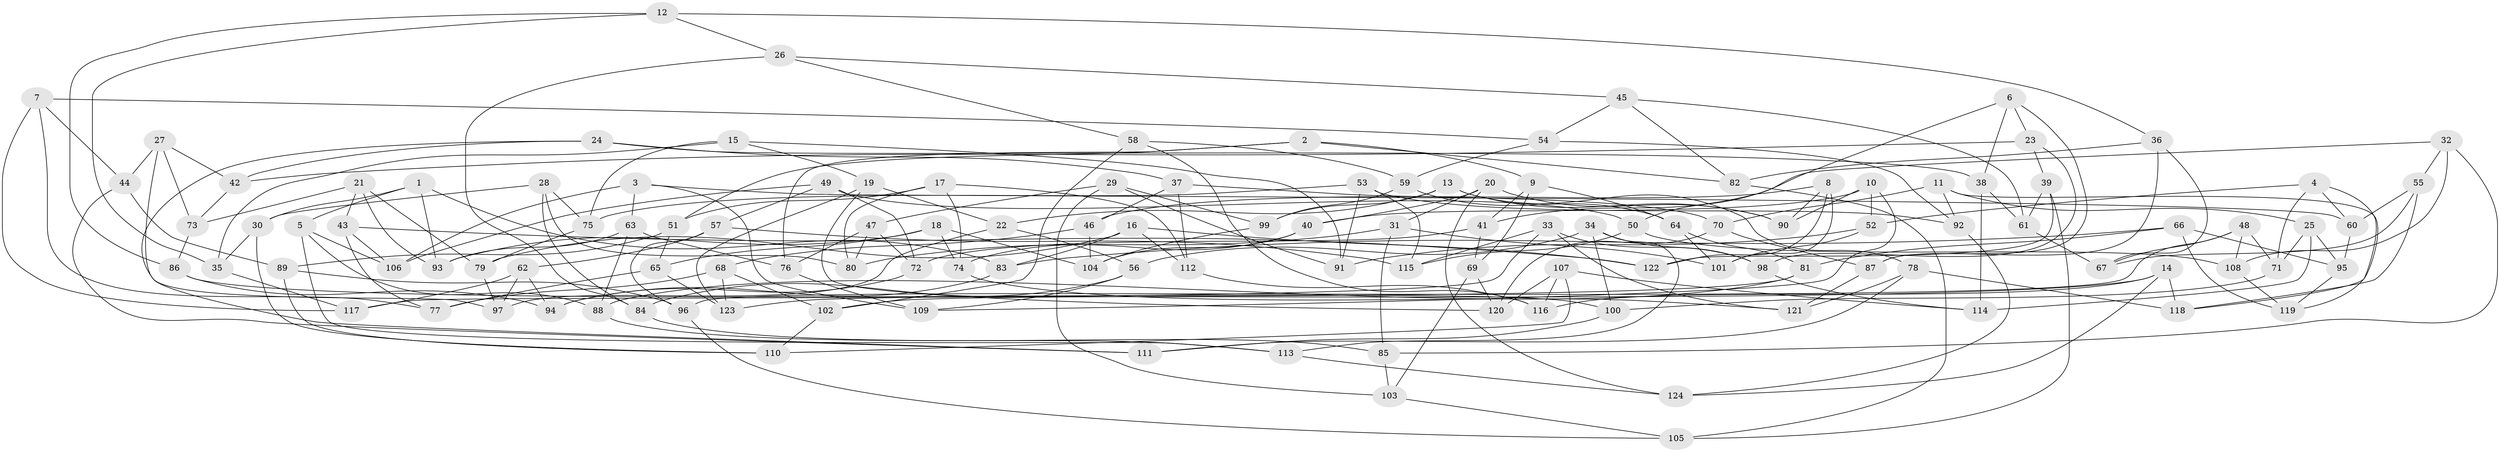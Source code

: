 // coarse degree distribution, {6: 0.5657894736842105, 5: 0.06578947368421052, 4: 0.35526315789473684, 3: 0.013157894736842105}
// Generated by graph-tools (version 1.1) at 2025/42/03/06/25 10:42:23]
// undirected, 124 vertices, 248 edges
graph export_dot {
graph [start="1"]
  node [color=gray90,style=filled];
  1;
  2;
  3;
  4;
  5;
  6;
  7;
  8;
  9;
  10;
  11;
  12;
  13;
  14;
  15;
  16;
  17;
  18;
  19;
  20;
  21;
  22;
  23;
  24;
  25;
  26;
  27;
  28;
  29;
  30;
  31;
  32;
  33;
  34;
  35;
  36;
  37;
  38;
  39;
  40;
  41;
  42;
  43;
  44;
  45;
  46;
  47;
  48;
  49;
  50;
  51;
  52;
  53;
  54;
  55;
  56;
  57;
  58;
  59;
  60;
  61;
  62;
  63;
  64;
  65;
  66;
  67;
  68;
  69;
  70;
  71;
  72;
  73;
  74;
  75;
  76;
  77;
  78;
  79;
  80;
  81;
  82;
  83;
  84;
  85;
  86;
  87;
  88;
  89;
  90;
  91;
  92;
  93;
  94;
  95;
  96;
  97;
  98;
  99;
  100;
  101;
  102;
  103;
  104;
  105;
  106;
  107;
  108;
  109;
  110;
  111;
  112;
  113;
  114;
  115;
  116;
  117;
  118;
  119;
  120;
  121;
  122;
  123;
  124;
  1 -- 93;
  1 -- 83;
  1 -- 30;
  1 -- 5;
  2 -- 76;
  2 -- 9;
  2 -- 51;
  2 -- 82;
  3 -- 106;
  3 -- 63;
  3 -- 60;
  3 -- 109;
  4 -- 60;
  4 -- 71;
  4 -- 118;
  4 -- 52;
  5 -- 88;
  5 -- 113;
  5 -- 106;
  6 -- 23;
  6 -- 87;
  6 -- 38;
  6 -- 50;
  7 -- 54;
  7 -- 77;
  7 -- 117;
  7 -- 44;
  8 -- 122;
  8 -- 90;
  8 -- 46;
  8 -- 101;
  9 -- 64;
  9 -- 69;
  9 -- 41;
  10 -- 40;
  10 -- 109;
  10 -- 52;
  10 -- 90;
  11 -- 25;
  11 -- 92;
  11 -- 70;
  11 -- 119;
  12 -- 36;
  12 -- 35;
  12 -- 26;
  12 -- 86;
  13 -- 78;
  13 -- 90;
  13 -- 99;
  13 -- 22;
  14 -- 123;
  14 -- 124;
  14 -- 118;
  14 -- 116;
  15 -- 19;
  15 -- 75;
  15 -- 91;
  15 -- 35;
  16 -- 112;
  16 -- 122;
  16 -- 79;
  16 -- 83;
  17 -- 51;
  17 -- 80;
  17 -- 112;
  17 -- 74;
  18 -- 74;
  18 -- 65;
  18 -- 104;
  18 -- 93;
  19 -- 22;
  19 -- 123;
  19 -- 120;
  20 -- 124;
  20 -- 90;
  20 -- 31;
  20 -- 40;
  21 -- 73;
  21 -- 79;
  21 -- 93;
  21 -- 43;
  22 -- 56;
  22 -- 97;
  23 -- 42;
  23 -- 39;
  23 -- 98;
  24 -- 37;
  24 -- 111;
  24 -- 38;
  24 -- 42;
  25 -- 71;
  25 -- 114;
  25 -- 95;
  26 -- 84;
  26 -- 45;
  26 -- 58;
  27 -- 42;
  27 -- 44;
  27 -- 73;
  27 -- 97;
  28 -- 75;
  28 -- 80;
  28 -- 84;
  28 -- 30;
  29 -- 99;
  29 -- 47;
  29 -- 91;
  29 -- 103;
  30 -- 110;
  30 -- 35;
  31 -- 85;
  31 -- 101;
  31 -- 80;
  32 -- 108;
  32 -- 55;
  32 -- 41;
  32 -- 85;
  33 -- 117;
  33 -- 121;
  33 -- 115;
  33 -- 98;
  34 -- 100;
  34 -- 98;
  34 -- 113;
  34 -- 56;
  35 -- 117;
  36 -- 82;
  36 -- 87;
  36 -- 67;
  37 -- 70;
  37 -- 46;
  37 -- 112;
  38 -- 61;
  38 -- 114;
  39 -- 122;
  39 -- 61;
  39 -- 105;
  40 -- 74;
  40 -- 104;
  41 -- 69;
  41 -- 72;
  42 -- 73;
  43 -- 106;
  43 -- 77;
  43 -- 122;
  44 -- 89;
  44 -- 111;
  45 -- 82;
  45 -- 54;
  45 -- 61;
  46 -- 104;
  46 -- 68;
  47 -- 72;
  47 -- 80;
  47 -- 76;
  48 -- 71;
  48 -- 96;
  48 -- 67;
  48 -- 108;
  49 -- 57;
  49 -- 72;
  49 -- 106;
  49 -- 50;
  50 -- 108;
  50 -- 115;
  51 -- 89;
  51 -- 65;
  52 -- 91;
  52 -- 101;
  53 -- 91;
  53 -- 115;
  53 -- 75;
  53 -- 92;
  54 -- 59;
  54 -- 92;
  55 -- 60;
  55 -- 118;
  55 -- 67;
  56 -- 84;
  56 -- 109;
  57 -- 62;
  57 -- 115;
  57 -- 96;
  58 -- 102;
  58 -- 59;
  58 -- 116;
  59 -- 99;
  59 -- 64;
  60 -- 95;
  61 -- 67;
  62 -- 94;
  62 -- 117;
  62 -- 97;
  63 -- 76;
  63 -- 93;
  63 -- 88;
  64 -- 81;
  64 -- 101;
  65 -- 77;
  65 -- 123;
  66 -- 119;
  66 -- 95;
  66 -- 83;
  66 -- 81;
  68 -- 102;
  68 -- 77;
  68 -- 123;
  69 -- 103;
  69 -- 120;
  70 -- 120;
  70 -- 87;
  71 -- 100;
  72 -- 94;
  73 -- 86;
  74 -- 121;
  75 -- 79;
  76 -- 109;
  78 -- 118;
  78 -- 121;
  78 -- 111;
  79 -- 97;
  81 -- 102;
  81 -- 88;
  82 -- 105;
  83 -- 94;
  84 -- 85;
  85 -- 103;
  86 -- 94;
  86 -- 100;
  87 -- 121;
  88 -- 113;
  89 -- 96;
  89 -- 110;
  92 -- 124;
  95 -- 119;
  96 -- 105;
  98 -- 114;
  99 -- 104;
  100 -- 111;
  102 -- 110;
  103 -- 105;
  107 -- 114;
  107 -- 110;
  107 -- 116;
  107 -- 120;
  108 -- 119;
  112 -- 116;
  113 -- 124;
}
